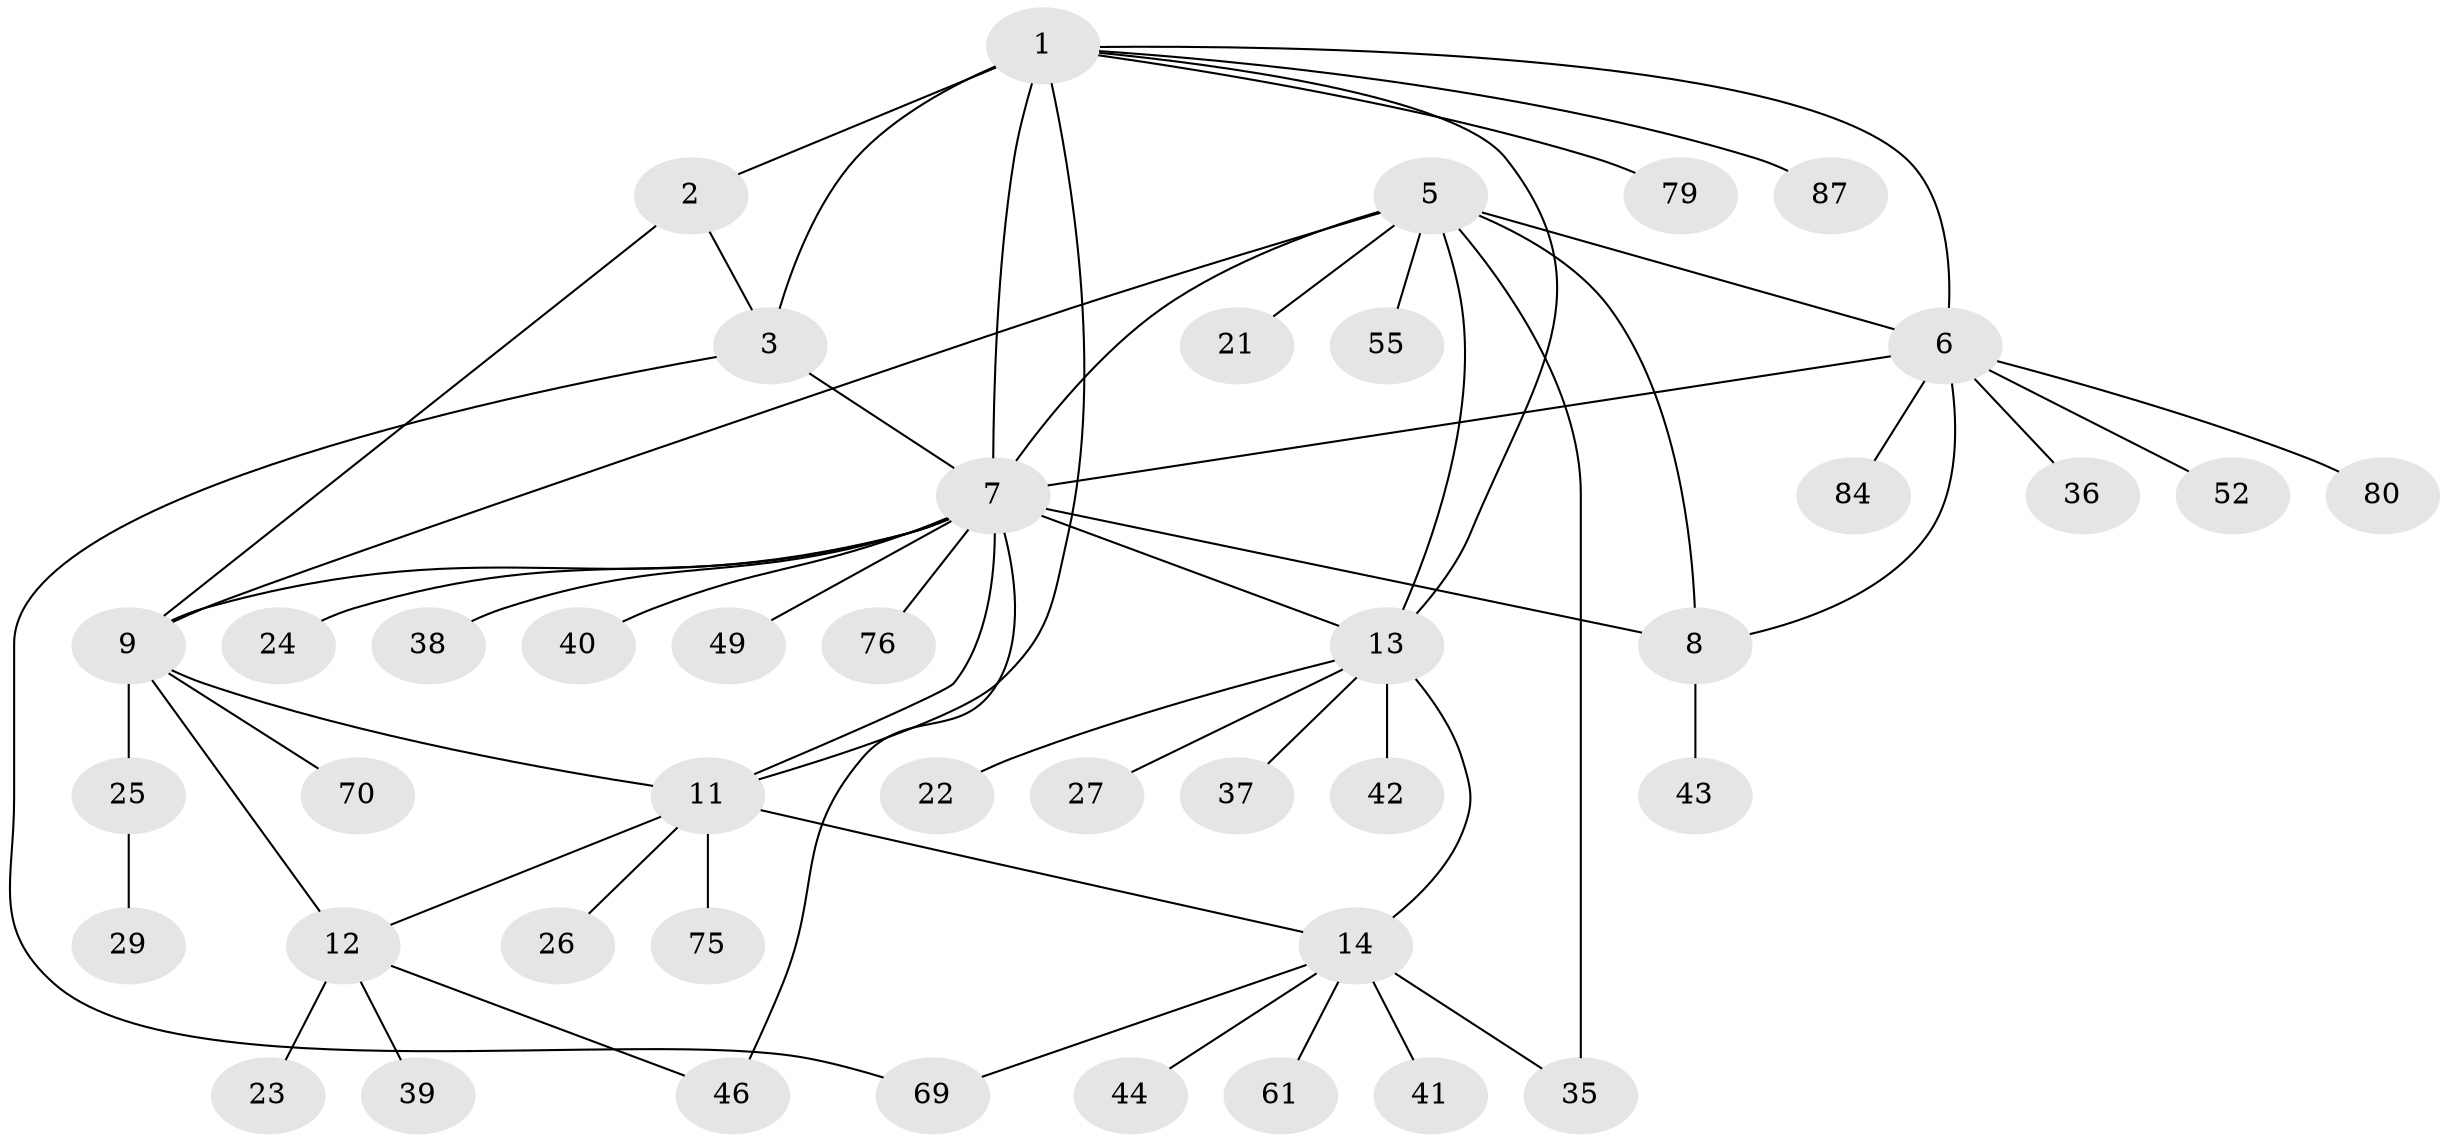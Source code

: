// original degree distribution, {8: 0.022988505747126436, 5: 0.011494252873563218, 6: 0.05747126436781609, 7: 0.04597701149425287, 10: 0.034482758620689655, 4: 0.022988505747126436, 9: 0.034482758620689655, 1: 0.5632183908045977, 2: 0.14942528735632185, 3: 0.05747126436781609}
// Generated by graph-tools (version 1.1) at 2025/16/03/09/25 04:16:06]
// undirected, 43 vertices, 59 edges
graph export_dot {
graph [start="1"]
  node [color=gray90,style=filled];
  1 [super="+30+47+4"];
  2 [super="+45"];
  3 [super="+50"];
  5;
  6 [super="+31"];
  7 [super="+18+51+64+83"];
  8;
  9 [super="+74+62+10+56+48"];
  11 [super="+17"];
  12;
  13 [super="+28+15+54+65+86+16"];
  14;
  21;
  22;
  23;
  24 [super="+71"];
  25;
  26;
  27 [super="+59+32"];
  29;
  35 [super="+81"];
  36;
  37;
  38 [super="+68"];
  39;
  40;
  41;
  42;
  43;
  44;
  46 [super="+63"];
  49;
  52;
  55;
  61;
  69;
  70;
  75;
  76;
  79;
  80;
  84;
  87;
  1 -- 2 [weight=2];
  1 -- 3 [weight=2];
  1 -- 79;
  1 -- 87;
  1 -- 7;
  1 -- 6 [weight=2];
  1 -- 13;
  1 -- 11;
  2 -- 3;
  2 -- 9;
  3 -- 69;
  3 -- 7 [weight=2];
  5 -- 6;
  5 -- 7;
  5 -- 8;
  5 -- 21;
  5 -- 35;
  5 -- 55;
  5 -- 13;
  5 -- 9;
  6 -- 7;
  6 -- 8;
  6 -- 36;
  6 -- 52;
  6 -- 80;
  6 -- 84;
  7 -- 8;
  7 -- 38;
  7 -- 40;
  7 -- 76;
  7 -- 13 [weight=2];
  7 -- 46;
  7 -- 49;
  7 -- 24;
  7 -- 9;
  7 -- 11 [weight=4];
  8 -- 43;
  9 -- 11 [weight=2];
  9 -- 12 [weight=2];
  9 -- 70;
  9 -- 25;
  11 -- 12;
  11 -- 14 [weight=2];
  11 -- 75;
  11 -- 26;
  12 -- 23;
  12 -- 39;
  12 -- 46;
  13 -- 14 [weight=3];
  13 -- 22;
  13 -- 27;
  13 -- 42;
  13 -- 37;
  14 -- 35;
  14 -- 41;
  14 -- 44;
  14 -- 61;
  14 -- 69;
  25 -- 29;
}
